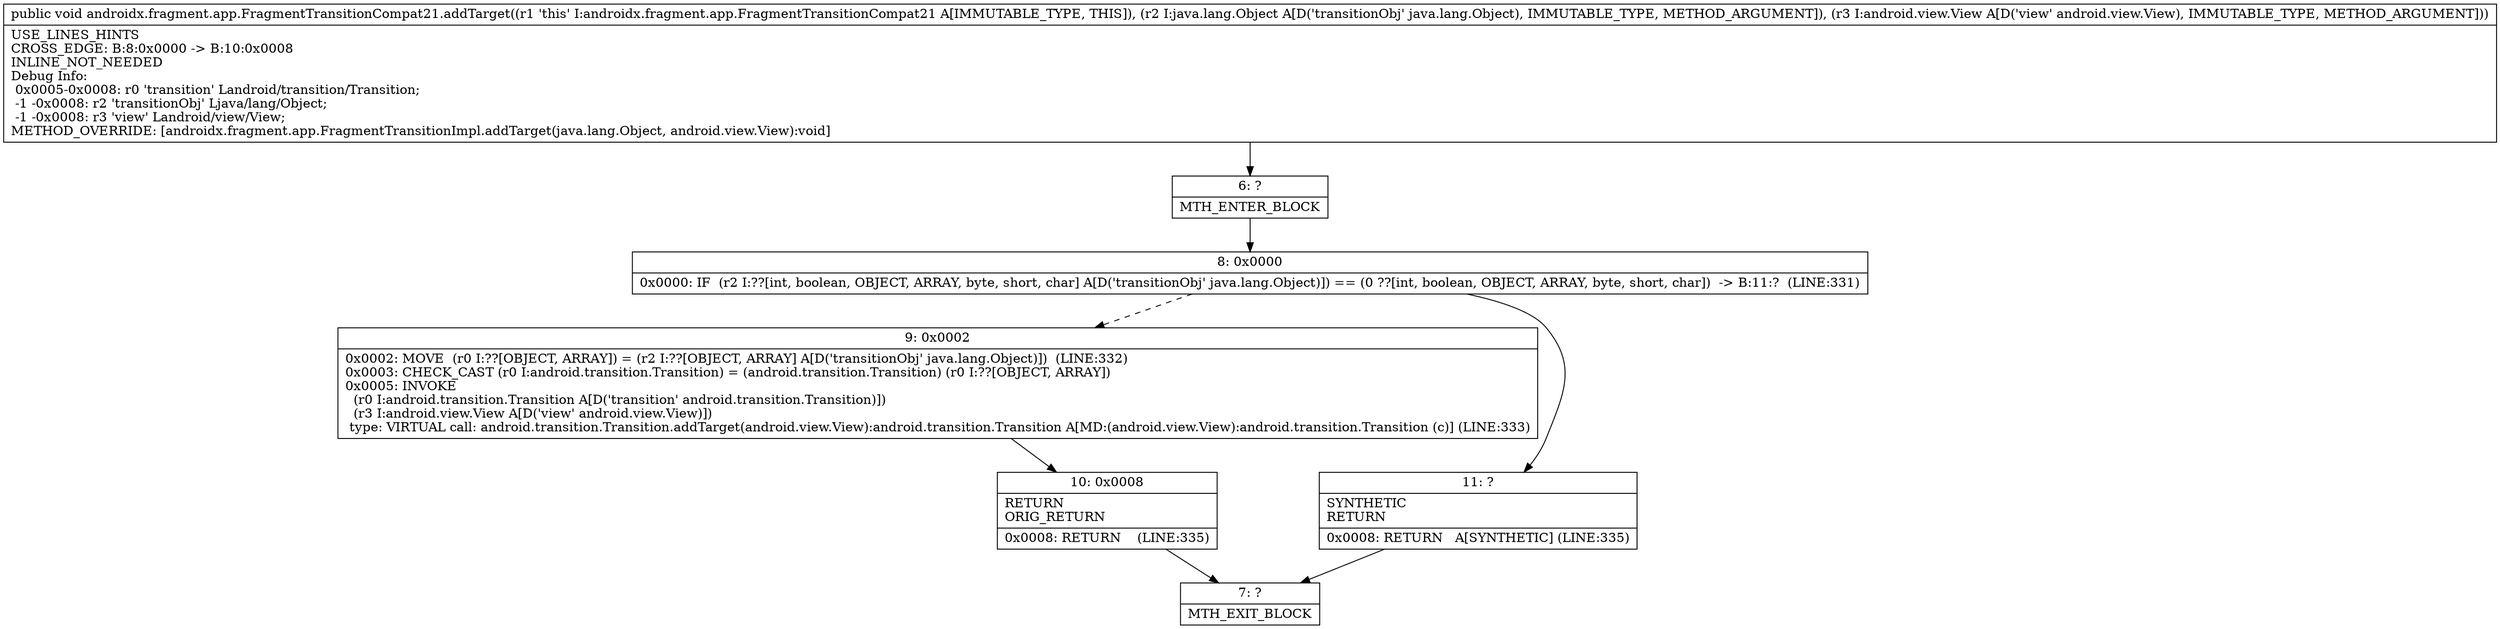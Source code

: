 digraph "CFG forandroidx.fragment.app.FragmentTransitionCompat21.addTarget(Ljava\/lang\/Object;Landroid\/view\/View;)V" {
Node_6 [shape=record,label="{6\:\ ?|MTH_ENTER_BLOCK\l}"];
Node_8 [shape=record,label="{8\:\ 0x0000|0x0000: IF  (r2 I:??[int, boolean, OBJECT, ARRAY, byte, short, char] A[D('transitionObj' java.lang.Object)]) == (0 ??[int, boolean, OBJECT, ARRAY, byte, short, char])  \-\> B:11:?  (LINE:331)\l}"];
Node_9 [shape=record,label="{9\:\ 0x0002|0x0002: MOVE  (r0 I:??[OBJECT, ARRAY]) = (r2 I:??[OBJECT, ARRAY] A[D('transitionObj' java.lang.Object)])  (LINE:332)\l0x0003: CHECK_CAST (r0 I:android.transition.Transition) = (android.transition.Transition) (r0 I:??[OBJECT, ARRAY]) \l0x0005: INVOKE  \l  (r0 I:android.transition.Transition A[D('transition' android.transition.Transition)])\l  (r3 I:android.view.View A[D('view' android.view.View)])\l type: VIRTUAL call: android.transition.Transition.addTarget(android.view.View):android.transition.Transition A[MD:(android.view.View):android.transition.Transition (c)] (LINE:333)\l}"];
Node_10 [shape=record,label="{10\:\ 0x0008|RETURN\lORIG_RETURN\l|0x0008: RETURN    (LINE:335)\l}"];
Node_7 [shape=record,label="{7\:\ ?|MTH_EXIT_BLOCK\l}"];
Node_11 [shape=record,label="{11\:\ ?|SYNTHETIC\lRETURN\l|0x0008: RETURN   A[SYNTHETIC] (LINE:335)\l}"];
MethodNode[shape=record,label="{public void androidx.fragment.app.FragmentTransitionCompat21.addTarget((r1 'this' I:androidx.fragment.app.FragmentTransitionCompat21 A[IMMUTABLE_TYPE, THIS]), (r2 I:java.lang.Object A[D('transitionObj' java.lang.Object), IMMUTABLE_TYPE, METHOD_ARGUMENT]), (r3 I:android.view.View A[D('view' android.view.View), IMMUTABLE_TYPE, METHOD_ARGUMENT]))  | USE_LINES_HINTS\lCROSS_EDGE: B:8:0x0000 \-\> B:10:0x0008\lINLINE_NOT_NEEDED\lDebug Info:\l  0x0005\-0x0008: r0 'transition' Landroid\/transition\/Transition;\l  \-1 \-0x0008: r2 'transitionObj' Ljava\/lang\/Object;\l  \-1 \-0x0008: r3 'view' Landroid\/view\/View;\lMETHOD_OVERRIDE: [androidx.fragment.app.FragmentTransitionImpl.addTarget(java.lang.Object, android.view.View):void]\l}"];
MethodNode -> Node_6;Node_6 -> Node_8;
Node_8 -> Node_9[style=dashed];
Node_8 -> Node_11;
Node_9 -> Node_10;
Node_10 -> Node_7;
Node_11 -> Node_7;
}

